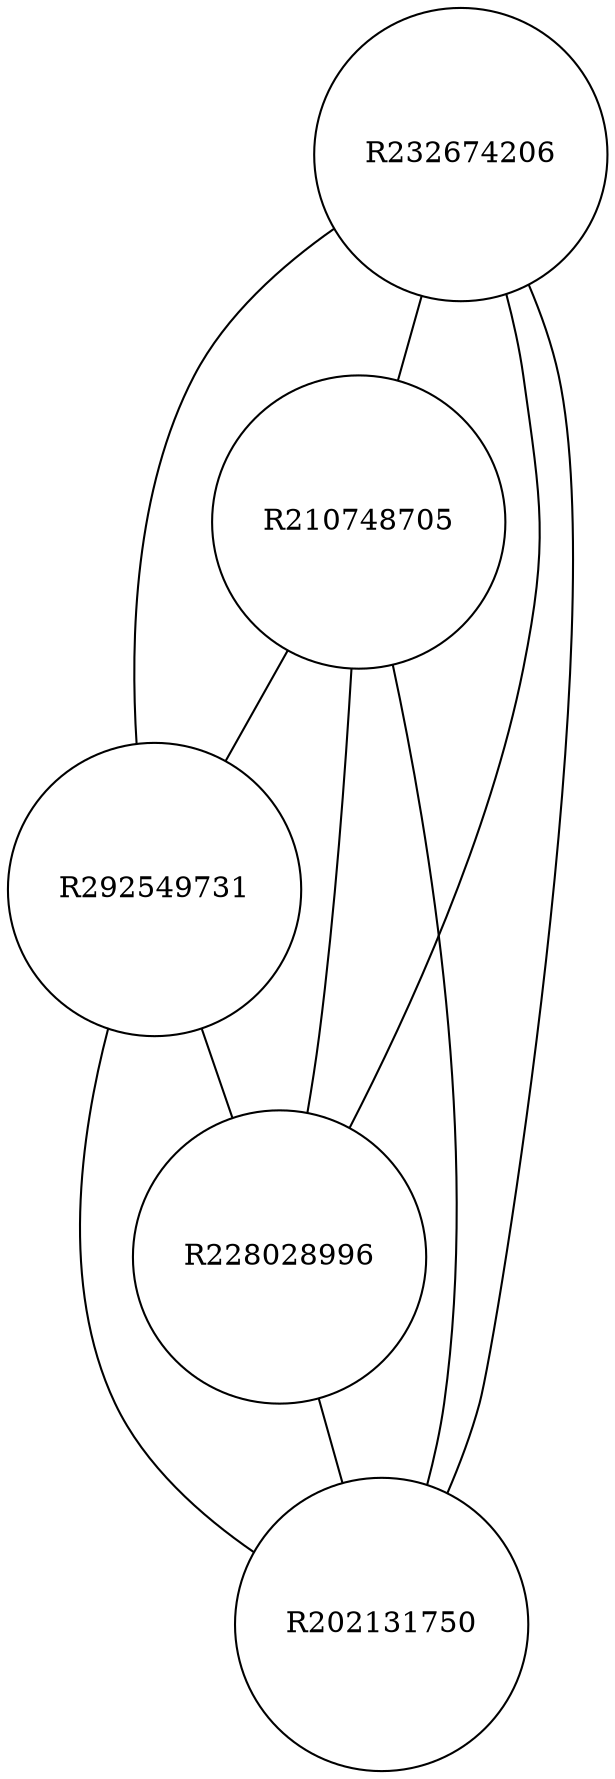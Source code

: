 graph network1 {
	node [shape=circle];

	"R228028996" -- "R202131750" [color=black];
	"R292549731" -- "R202131750" [color=black];
	"R292549731" -- "R228028996" [color=black];
	"R210748705" -- "R202131750" [color=black];
	"R210748705" -- "R228028996" [color=black];
	"R210748705" -- "R292549731" [color=black];
	"R232674206" -- "R202131750" [color=black];
	"R232674206" -- "R228028996" [color=black];
	"R232674206" -- "R292549731" [color=black];
	"R232674206" -- "R210748705" [color=black];
}